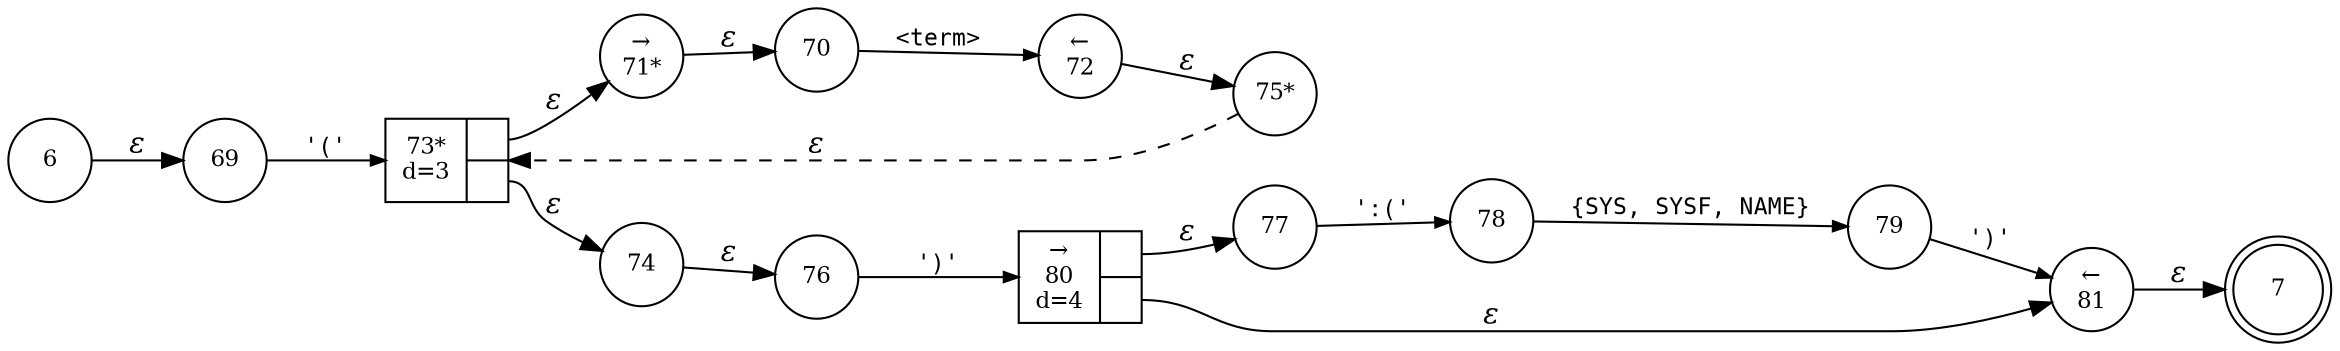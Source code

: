 digraph ATN {
rankdir=LR;
s7[fontsize=11, label="7", shape=doublecircle, fixedsize=true, width=.6];
s69[fontsize=11,label="69", shape=circle, fixedsize=true, width=.55, peripheries=1];
s6[fontsize=11,label="6", shape=circle, fixedsize=true, width=.55, peripheries=1];
s70[fontsize=11,label="70", shape=circle, fixedsize=true, width=.55, peripheries=1];
s71[fontsize=11,label="&rarr;\n71*", shape=circle, fixedsize=true, width=.55, peripheries=1];
s72[fontsize=11,label="&larr;\n72", shape=circle, fixedsize=true, width=.55, peripheries=1];
s73[fontsize=11,label="{73*\nd=3|{<p0>|<p1>}}", shape=record, fixedsize=false, peripheries=1];
s74[fontsize=11,label="74", shape=circle, fixedsize=true, width=.55, peripheries=1];
s75[fontsize=11,label="75*", shape=circle, fixedsize=true, width=.55, peripheries=1];
s76[fontsize=11,label="76", shape=circle, fixedsize=true, width=.55, peripheries=1];
s77[fontsize=11,label="77", shape=circle, fixedsize=true, width=.55, peripheries=1];
s78[fontsize=11,label="78", shape=circle, fixedsize=true, width=.55, peripheries=1];
s79[fontsize=11,label="79", shape=circle, fixedsize=true, width=.55, peripheries=1];
s80[fontsize=11,label="{&rarr;\n80\nd=4|{<p0>|<p1>}}", shape=record, fixedsize=false, peripheries=1];
s81[fontsize=11,label="&larr;\n81", shape=circle, fixedsize=true, width=.55, peripheries=1];
s6 -> s69 [fontname="Times-Italic", label="&epsilon;"];
s69 -> s73 [fontsize=11, fontname="Courier", arrowsize=.7, label = "'('", arrowhead = normal];
s73:p0 -> s71 [fontname="Times-Italic", label="&epsilon;"];
s73:p1 -> s74 [fontname="Times-Italic", label="&epsilon;"];
s71 -> s70 [fontname="Times-Italic", label="&epsilon;"];
s74 -> s76 [fontname="Times-Italic", label="&epsilon;"];
s70 -> s72 [fontsize=11, fontname="Courier", arrowsize=.7, label = "<term>", arrowhead = normal];
s76 -> s80 [fontsize=11, fontname="Courier", arrowsize=.7, label = "')'", arrowhead = normal];
s72 -> s75 [fontname="Times-Italic", label="&epsilon;"];
s80:p0 -> s77 [fontname="Times-Italic", label="&epsilon;"];
s80:p1 -> s81 [fontname="Times-Italic", label="&epsilon;"];
s75 -> s73 [fontname="Times-Italic", label="&epsilon;", style="dashed"];
s77 -> s78 [fontsize=11, fontname="Courier", arrowsize=.7, label = "':('", arrowhead = normal];
s81 -> s7 [fontname="Times-Italic", label="&epsilon;"];
s78 -> s79 [fontsize=11, fontname="Courier", arrowsize=.7, label = "{SYS, SYSF, NAME}", arrowhead = normal];
s79 -> s81 [fontsize=11, fontname="Courier", arrowsize=.7, label = "')'", arrowhead = normal];
}